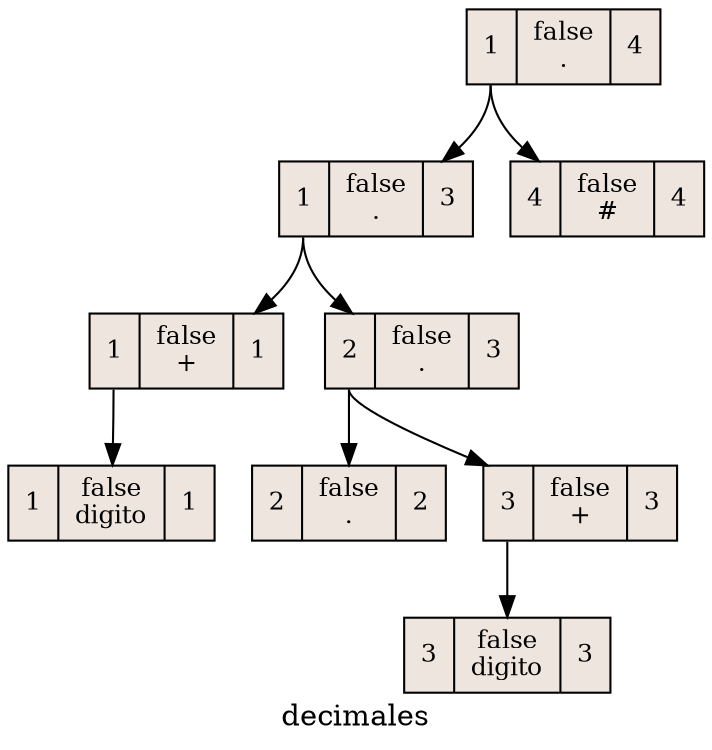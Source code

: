 digraph g{
 label="decimales";rankdir=TB;
node [shape=record, width=0.5, fontsize=12, fillcolor=seashell2, style=filled];
nodo19[ label="<C0>1|false\n.|<C1>4"];
nodo17[ label="<C0>1|false\n.|<C1>3"];
nodo12[ label="<C0>1|false\n+|<C1>1"];
nodo11[ label="<C0>1|false\ndigito|<C1>1"];
nodo12:C0->nodo11
nodo17:C0->nodo12
nodo16[ label="<C0>2|false\n.|<C1>3"];
nodo13[ label="<C0>2|false\n.|<C1>2"];
nodo16:C0->nodo13
nodo15[ label="<C0>3|false\n+|<C1>3"];
nodo14[ label="<C0>3|false\ndigito|<C1>3"];
nodo15:C0->nodo14
nodo16:C0->nodo15
nodo17:C0->nodo16
nodo19:C0->nodo17
nodo18[ label="<C0>4|false\n#|<C1>4"];
nodo19:C0->nodo18
}
